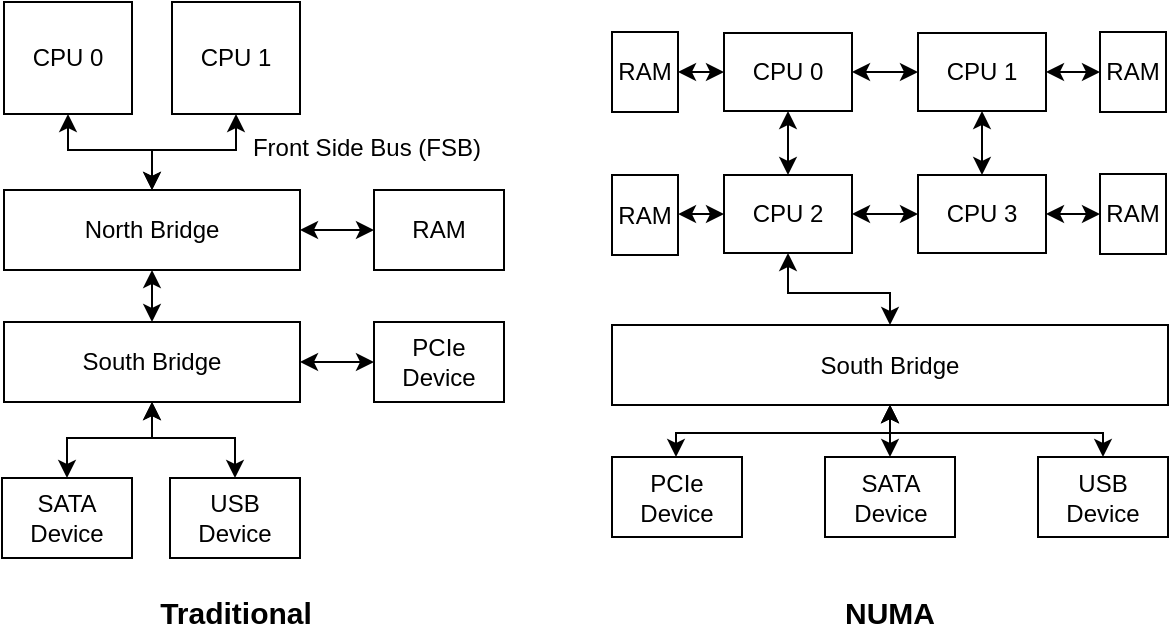 <mxfile version="14.4.3" type="device"><diagram id="q1YMlaZQPMFCMCFaTDjB" name="第 1 页"><mxGraphModel dx="763" dy="575" grid="0" gridSize="10" guides="1" tooltips="1" connect="1" arrows="1" fold="1" page="0" pageScale="1" pageWidth="827" pageHeight="1169" math="0" shadow="0"><root><mxCell id="0"/><mxCell id="1" parent="0"/><mxCell id="RzExbTtckLWW9OWjsCo8-1" value="CPU 0" style="rounded=0;whiteSpace=wrap;html=1;" vertex="1" parent="1"><mxGeometry x="7" y="232" width="64" height="56" as="geometry"/></mxCell><mxCell id="RzExbTtckLWW9OWjsCo8-3" value="CPU 1" style="rounded=0;whiteSpace=wrap;html=1;" vertex="1" parent="1"><mxGeometry x="91" y="232" width="64" height="56" as="geometry"/></mxCell><mxCell id="RzExbTtckLWW9OWjsCo8-10" style="edgeStyle=orthogonalEdgeStyle;rounded=0;orthogonalLoop=1;jettySize=auto;html=1;entryX=0.5;entryY=1;entryDx=0;entryDy=0;startArrow=classic;startFill=1;strokeWidth=1;" edge="1" parent="1" source="RzExbTtckLWW9OWjsCo8-4" target="RzExbTtckLWW9OWjsCo8-1"><mxGeometry relative="1" as="geometry"/></mxCell><mxCell id="RzExbTtckLWW9OWjsCo8-11" style="edgeStyle=orthogonalEdgeStyle;rounded=0;orthogonalLoop=1;jettySize=auto;html=1;entryX=0.5;entryY=1;entryDx=0;entryDy=0;startArrow=classic;startFill=1;strokeWidth=1;" edge="1" parent="1" source="RzExbTtckLWW9OWjsCo8-4" target="RzExbTtckLWW9OWjsCo8-3"><mxGeometry relative="1" as="geometry"/></mxCell><mxCell id="RzExbTtckLWW9OWjsCo8-12" style="edgeStyle=orthogonalEdgeStyle;rounded=0;orthogonalLoop=1;jettySize=auto;html=1;entryX=0.5;entryY=0;entryDx=0;entryDy=0;startArrow=classic;startFill=1;strokeWidth=1;" edge="1" parent="1" source="RzExbTtckLWW9OWjsCo8-4" target="RzExbTtckLWW9OWjsCo8-6"><mxGeometry relative="1" as="geometry"/></mxCell><mxCell id="RzExbTtckLWW9OWjsCo8-14" style="edgeStyle=orthogonalEdgeStyle;rounded=0;orthogonalLoop=1;jettySize=auto;html=1;startArrow=classic;startFill=1;strokeWidth=1;" edge="1" parent="1" source="RzExbTtckLWW9OWjsCo8-4" target="RzExbTtckLWW9OWjsCo8-5"><mxGeometry relative="1" as="geometry"/></mxCell><mxCell id="RzExbTtckLWW9OWjsCo8-4" value="North Bridge" style="rounded=0;whiteSpace=wrap;html=1;" vertex="1" parent="1"><mxGeometry x="7" y="326" width="148" height="40" as="geometry"/></mxCell><mxCell id="RzExbTtckLWW9OWjsCo8-5" value="RAM" style="rounded=0;whiteSpace=wrap;html=1;" vertex="1" parent="1"><mxGeometry x="192" y="326" width="65" height="40" as="geometry"/></mxCell><mxCell id="RzExbTtckLWW9OWjsCo8-13" style="edgeStyle=orthogonalEdgeStyle;rounded=0;orthogonalLoop=1;jettySize=auto;html=1;startArrow=classic;startFill=1;strokeWidth=1;" edge="1" parent="1" source="RzExbTtckLWW9OWjsCo8-6" target="RzExbTtckLWW9OWjsCo8-7"><mxGeometry relative="1" as="geometry"/></mxCell><mxCell id="RzExbTtckLWW9OWjsCo8-6" value="South Bridge" style="rounded=0;whiteSpace=wrap;html=1;" vertex="1" parent="1"><mxGeometry x="7" y="392" width="148" height="40" as="geometry"/></mxCell><mxCell id="RzExbTtckLWW9OWjsCo8-7" value="PCIe Device" style="rounded=0;whiteSpace=wrap;html=1;" vertex="1" parent="1"><mxGeometry x="192" y="392" width="65" height="40" as="geometry"/></mxCell><mxCell id="RzExbTtckLWW9OWjsCo8-15" value="Front Side Bus (FSB)" style="text;html=1;strokeColor=none;fillColor=none;align=center;verticalAlign=middle;whiteSpace=wrap;rounded=0;" vertex="1" parent="1"><mxGeometry x="130" y="295" width="117" height="20" as="geometry"/></mxCell><mxCell id="RzExbTtckLWW9OWjsCo8-19" style="edgeStyle=orthogonalEdgeStyle;rounded=0;orthogonalLoop=1;jettySize=auto;html=1;entryX=0.5;entryY=1;entryDx=0;entryDy=0;startArrow=classic;startFill=1;strokeWidth=1;" edge="1" parent="1" source="RzExbTtckLWW9OWjsCo8-16" target="RzExbTtckLWW9OWjsCo8-6"><mxGeometry relative="1" as="geometry"/></mxCell><mxCell id="RzExbTtckLWW9OWjsCo8-16" value="SATA Device" style="rounded=0;whiteSpace=wrap;html=1;" vertex="1" parent="1"><mxGeometry x="6" y="470" width="65" height="40" as="geometry"/></mxCell><mxCell id="RzExbTtckLWW9OWjsCo8-18" style="edgeStyle=orthogonalEdgeStyle;rounded=0;orthogonalLoop=1;jettySize=auto;html=1;entryX=0.5;entryY=1;entryDx=0;entryDy=0;startArrow=classic;startFill=1;strokeWidth=1;" edge="1" parent="1" source="RzExbTtckLWW9OWjsCo8-17" target="RzExbTtckLWW9OWjsCo8-6"><mxGeometry relative="1" as="geometry"/></mxCell><mxCell id="RzExbTtckLWW9OWjsCo8-17" value="USB Device" style="rounded=0;whiteSpace=wrap;html=1;" vertex="1" parent="1"><mxGeometry x="90" y="470" width="65" height="40" as="geometry"/></mxCell><mxCell id="RzExbTtckLWW9OWjsCo8-24" style="edgeStyle=orthogonalEdgeStyle;rounded=0;orthogonalLoop=1;jettySize=auto;html=1;entryX=0.5;entryY=0;entryDx=0;entryDy=0;startArrow=classic;startFill=1;strokeWidth=1;" edge="1" parent="1" source="RzExbTtckLWW9OWjsCo8-20" target="RzExbTtckLWW9OWjsCo8-22"><mxGeometry relative="1" as="geometry"/></mxCell><mxCell id="RzExbTtckLWW9OWjsCo8-20" value="CPU 0" style="rounded=0;whiteSpace=wrap;html=1;" vertex="1" parent="1"><mxGeometry x="367" y="247.5" width="64" height="39" as="geometry"/></mxCell><mxCell id="RzExbTtckLWW9OWjsCo8-25" style="edgeStyle=orthogonalEdgeStyle;rounded=0;orthogonalLoop=1;jettySize=auto;html=1;entryX=0.5;entryY=0;entryDx=0;entryDy=0;startArrow=classic;startFill=1;strokeWidth=1;" edge="1" parent="1" source="RzExbTtckLWW9OWjsCo8-21" target="RzExbTtckLWW9OWjsCo8-23"><mxGeometry relative="1" as="geometry"/></mxCell><mxCell id="RzExbTtckLWW9OWjsCo8-27" style="edgeStyle=orthogonalEdgeStyle;rounded=0;orthogonalLoop=1;jettySize=auto;html=1;startArrow=classic;startFill=1;strokeWidth=1;" edge="1" parent="1" source="RzExbTtckLWW9OWjsCo8-21" target="RzExbTtckLWW9OWjsCo8-20"><mxGeometry relative="1" as="geometry"/></mxCell><mxCell id="RzExbTtckLWW9OWjsCo8-36" style="edgeStyle=orthogonalEdgeStyle;rounded=0;orthogonalLoop=1;jettySize=auto;html=1;entryX=0;entryY=0.5;entryDx=0;entryDy=0;startArrow=classic;startFill=1;strokeWidth=1;" edge="1" parent="1" source="RzExbTtckLWW9OWjsCo8-21" target="RzExbTtckLWW9OWjsCo8-35"><mxGeometry relative="1" as="geometry"/></mxCell><mxCell id="RzExbTtckLWW9OWjsCo8-21" value="CPU 1" style="rounded=0;whiteSpace=wrap;html=1;" vertex="1" parent="1"><mxGeometry x="464" y="247.5" width="64" height="39" as="geometry"/></mxCell><mxCell id="RzExbTtckLWW9OWjsCo8-26" style="edgeStyle=orthogonalEdgeStyle;rounded=0;orthogonalLoop=1;jettySize=auto;html=1;entryX=0;entryY=0.5;entryDx=0;entryDy=0;startArrow=classic;startFill=1;strokeWidth=1;" edge="1" parent="1" source="RzExbTtckLWW9OWjsCo8-22" target="RzExbTtckLWW9OWjsCo8-23"><mxGeometry relative="1" as="geometry"/></mxCell><mxCell id="RzExbTtckLWW9OWjsCo8-40" style="edgeStyle=orthogonalEdgeStyle;rounded=0;orthogonalLoop=1;jettySize=auto;html=1;startArrow=classic;startFill=1;strokeWidth=1;" edge="1" parent="1" source="RzExbTtckLWW9OWjsCo8-22" target="RzExbTtckLWW9OWjsCo8-39"><mxGeometry relative="1" as="geometry"><Array as="points"><mxPoint x="399" y="377.5"/><mxPoint x="450" y="377.5"/></Array></mxGeometry></mxCell><mxCell id="RzExbTtckLWW9OWjsCo8-22" value="CPU 2" style="rounded=0;whiteSpace=wrap;html=1;" vertex="1" parent="1"><mxGeometry x="367" y="318.5" width="64" height="39" as="geometry"/></mxCell><mxCell id="RzExbTtckLWW9OWjsCo8-38" style="edgeStyle=orthogonalEdgeStyle;rounded=0;orthogonalLoop=1;jettySize=auto;html=1;entryX=0;entryY=0.5;entryDx=0;entryDy=0;startArrow=classic;startFill=1;strokeWidth=1;" edge="1" parent="1" source="RzExbTtckLWW9OWjsCo8-23" target="RzExbTtckLWW9OWjsCo8-37"><mxGeometry relative="1" as="geometry"/></mxCell><mxCell id="RzExbTtckLWW9OWjsCo8-23" value="CPU 3" style="rounded=0;whiteSpace=wrap;html=1;" vertex="1" parent="1"><mxGeometry x="464" y="318.5" width="64" height="39" as="geometry"/></mxCell><mxCell id="RzExbTtckLWW9OWjsCo8-29" style="edgeStyle=orthogonalEdgeStyle;rounded=0;orthogonalLoop=1;jettySize=auto;html=1;entryX=0;entryY=0.5;entryDx=0;entryDy=0;startArrow=classic;startFill=1;strokeWidth=1;" edge="1" parent="1" source="RzExbTtckLWW9OWjsCo8-28" target="RzExbTtckLWW9OWjsCo8-20"><mxGeometry relative="1" as="geometry"/></mxCell><mxCell id="RzExbTtckLWW9OWjsCo8-28" value="RAM" style="rounded=0;whiteSpace=wrap;html=1;" vertex="1" parent="1"><mxGeometry x="311" y="247" width="33" height="40" as="geometry"/></mxCell><mxCell id="RzExbTtckLWW9OWjsCo8-33" style="edgeStyle=orthogonalEdgeStyle;rounded=0;orthogonalLoop=1;jettySize=auto;html=1;entryX=0;entryY=0.5;entryDx=0;entryDy=0;startArrow=classic;startFill=1;strokeWidth=1;" edge="1" parent="1" target="RzExbTtckLWW9OWjsCo8-22"><mxGeometry relative="1" as="geometry"><mxPoint x="344" y="338.017" as="sourcePoint"/></mxGeometry></mxCell><mxCell id="RzExbTtckLWW9OWjsCo8-34" value="RAM" style="rounded=0;whiteSpace=wrap;html=1;" vertex="1" parent="1"><mxGeometry x="311" y="318.5" width="33" height="40" as="geometry"/></mxCell><mxCell id="RzExbTtckLWW9OWjsCo8-35" value="RAM" style="rounded=0;whiteSpace=wrap;html=1;" vertex="1" parent="1"><mxGeometry x="555" y="247" width="33" height="40" as="geometry"/></mxCell><mxCell id="RzExbTtckLWW9OWjsCo8-37" value="RAM" style="rounded=0;whiteSpace=wrap;html=1;" vertex="1" parent="1"><mxGeometry x="555" y="318" width="33" height="40" as="geometry"/></mxCell><mxCell id="RzExbTtckLWW9OWjsCo8-44" style="edgeStyle=orthogonalEdgeStyle;rounded=0;orthogonalLoop=1;jettySize=auto;html=1;startArrow=classic;startFill=1;strokeWidth=1;" edge="1" parent="1" source="RzExbTtckLWW9OWjsCo8-39" target="RzExbTtckLWW9OWjsCo8-41"><mxGeometry relative="1" as="geometry"><Array as="points"><mxPoint x="450" y="447.5"/><mxPoint x="343" y="447.5"/></Array></mxGeometry></mxCell><mxCell id="RzExbTtckLWW9OWjsCo8-45" style="edgeStyle=orthogonalEdgeStyle;rounded=0;orthogonalLoop=1;jettySize=auto;html=1;entryX=0.5;entryY=0;entryDx=0;entryDy=0;startArrow=classic;startFill=1;strokeWidth=1;" edge="1" parent="1" source="RzExbTtckLWW9OWjsCo8-39" target="RzExbTtckLWW9OWjsCo8-42"><mxGeometry relative="1" as="geometry"/></mxCell><mxCell id="RzExbTtckLWW9OWjsCo8-46" style="edgeStyle=orthogonalEdgeStyle;rounded=0;orthogonalLoop=1;jettySize=auto;html=1;entryX=0.5;entryY=0;entryDx=0;entryDy=0;startArrow=classic;startFill=1;strokeWidth=1;" edge="1" parent="1" source="RzExbTtckLWW9OWjsCo8-39" target="RzExbTtckLWW9OWjsCo8-43"><mxGeometry relative="1" as="geometry"><Array as="points"><mxPoint x="450" y="447.5"/><mxPoint x="557" y="447.5"/></Array></mxGeometry></mxCell><mxCell id="RzExbTtckLWW9OWjsCo8-39" value="South Bridge" style="rounded=0;whiteSpace=wrap;html=1;" vertex="1" parent="1"><mxGeometry x="311" y="393.5" width="278" height="40" as="geometry"/></mxCell><mxCell id="RzExbTtckLWW9OWjsCo8-41" value="PCIe Device" style="rounded=0;whiteSpace=wrap;html=1;" vertex="1" parent="1"><mxGeometry x="311" y="459.5" width="65" height="40" as="geometry"/></mxCell><mxCell id="RzExbTtckLWW9OWjsCo8-42" value="SATA Device" style="rounded=0;whiteSpace=wrap;html=1;" vertex="1" parent="1"><mxGeometry x="417.5" y="459.5" width="65" height="40" as="geometry"/></mxCell><mxCell id="RzExbTtckLWW9OWjsCo8-43" value="USB Device" style="rounded=0;whiteSpace=wrap;html=1;" vertex="1" parent="1"><mxGeometry x="524" y="459.5" width="65" height="40" as="geometry"/></mxCell><mxCell id="RzExbTtckLWW9OWjsCo8-47" value="&lt;b&gt;&lt;font style=&quot;font-size: 15px&quot;&gt;Traditional&lt;/font&gt;&lt;/b&gt;" style="text;html=1;strokeColor=none;fillColor=none;align=center;verticalAlign=middle;whiteSpace=wrap;rounded=0;" vertex="1" parent="1"><mxGeometry x="103" y="527" width="40" height="20" as="geometry"/></mxCell><mxCell id="RzExbTtckLWW9OWjsCo8-48" value="&lt;b&gt;&lt;font style=&quot;font-size: 15px&quot;&gt;NUMA&lt;/font&gt;&lt;/b&gt;" style="text;html=1;strokeColor=none;fillColor=none;align=center;verticalAlign=middle;whiteSpace=wrap;rounded=0;" vertex="1" parent="1"><mxGeometry x="430" y="527" width="40" height="20" as="geometry"/></mxCell></root></mxGraphModel></diagram></mxfile>
